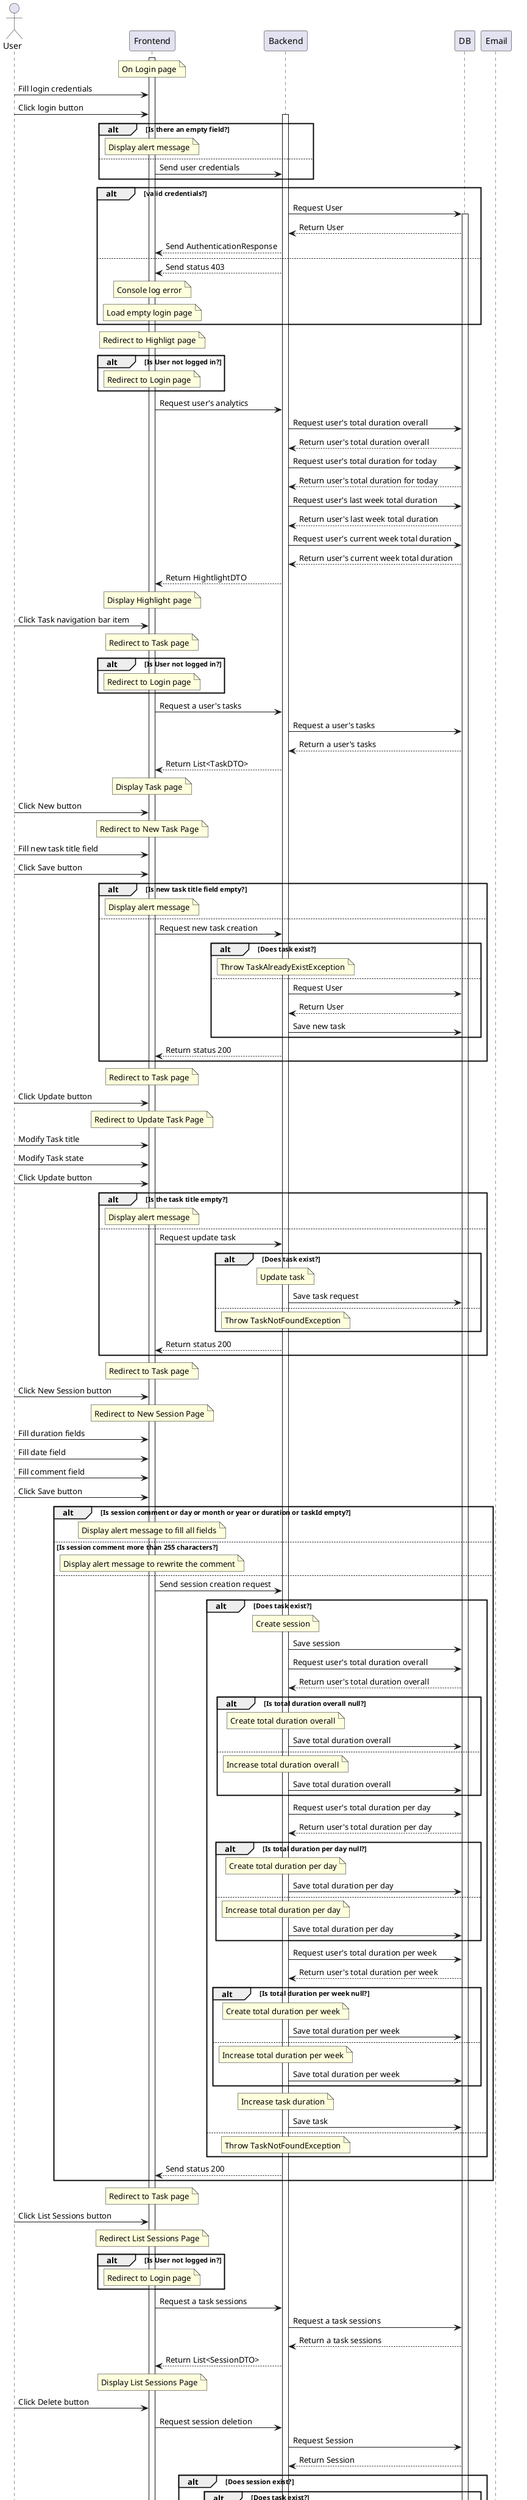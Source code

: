 @startuml
actor User
participant Frontend
activate Frontend
note over Frontend: On Login page
User -> Frontend: Fill login credentials
User -> Frontend: Click login button
alt Is there an empty field?
    note over Frontend: Display alert message
else
    activate Backend
    Frontend -> Backend: Send user credentials
end
alt valid credentials?
    Backend -> DB: Request User
    activate DB
    DB --> Backend: Return User
    Backend --> Frontend: Send AuthenticationResponse
else
    Backend --> Frontend: Send status 403
    note over Frontend: Console log error
    
    note over Frontend
    Load empty login page
    end note
end

note over Frontend: Redirect to Highligt page
alt Is User not logged in?
    note over Frontend: Redirect to Login page
end

Frontend -> Backend: Request user's analytics
Backend -> DB: Request user's total duration overall
DB --> Backend: Return user's total duration overall
Backend -> DB: Request user's total duration for today
DB --> Backend: Return user's total duration for today
Backend -> DB: Request user's last week total duration
DB --> Backend: Return user's last week total duration
Backend -> DB: Request user's current week total duration
DB --> Backend: Return user's current week total duration
Backend --> Frontend: Return HightlightDTO

note over Frontend: Display Highlight page

User -> Frontend: Click Task navigation bar item
note over Frontend: Redirect to Task page

alt Is User not logged in?
    note over Frontend: Redirect to Login page
end

Frontend -> Backend: Request a user's tasks
Backend -> DB: Request a user's tasks
DB --> Backend: Return a user's tasks
Backend --> Frontend: Return List<TaskDTO>
note over Frontend: Display Task page

User -> Frontend: Click New button
note over Frontend: Redirect to New Task Page
User -> Frontend: Fill new task title field
User -> Frontend: Click Save button

alt Is new task title field empty?
    note over Frontend: Display alert message
else
    Frontend -> Backend: Request new task creation
    alt Does task exist?
        note over Backend: Throw TaskAlreadyExistException
    else
        Backend -> DB: Request User
        DB --> Backend: Return User
        Backend -> DB: Save new task
    end
    Backend --> Frontend: Return status 200
end
note over Frontend: Redirect to Task page

User -> Frontend: Click Update button
note over Frontend: Redirect to Update Task Page
User -> Frontend: Modify Task title
User -> Frontend: Modify Task state
User -> Frontend: Click Update button
alt Is the task title empty?
    note over Frontend: Display alert message
else
    Frontend -> Backend: Request update task
    alt Does task exist?
        note over Backend: Update task
        Backend -> DB: Save task request
    else
        note over Backend: Throw TaskNotFoundException
    end
    Backend --> Frontend: Return status 200
end
note over Frontend: Redirect to Task page

User -> Frontend: Click New Session button
note over Frontend: Redirect to New Session Page
User -> Frontend: Fill duration fields
User -> Frontend: Fill date field
User -> Frontend: Fill comment field
User -> Frontend: Click Save button
alt Is session comment or day or month or year or duration or taskId empty?
    note over Frontend: Display alert message to fill all fields
else Is session comment more than 255 characters?
    note over Frontend: Display alert message to rewrite the comment
else 
    Frontend -> Backend: Send session creation request
    alt Does task exist?
        note over Backend: Create session
        Backend -> DB: Save session

        Backend -> DB: Request user's total duration overall
        Backend <-- DB: Return user's total duration overall     
        alt Is total duration overall null?
            note over Backend: Create total duration overall
            Backend -> DB: Save total duration overall
        else 
            note over Backend: Increase total duration overall
            Backend -> DB: Save total duration overall
        end

        Backend -> DB: Request user's total duration per day
        Backend <-- DB: Return user's total duration per day     
        alt Is total duration per day null?
            note over Backend: Create total duration per day
            Backend -> DB: Save total duration per day
        else 
            note over Backend: Increase total duration per day
            Backend -> DB: Save total duration per day
        end

        Backend -> DB: Request user's total duration per week
        Backend <-- DB: Return user's total duration per week     
        alt Is total duration per week null?
            note over Backend: Create total duration per week
            Backend -> DB: Save total duration per week
        else 
            note over Backend: Increase total duration per week
            Backend -> DB: Save total duration per week
        end
        
        note over Backend: Increase task duration
        Backend -> DB: Save task
    else 
        note over Backend: Throw TaskNotFoundException
    end
    Backend --> Frontend: Send status 200
end
note over Frontend: Redirect to Task page

User -> Frontend: Click List Sessions button
note over Frontend: Redirect List Sessions Page
alt Is User not logged in?
    note over Frontend: Redirect to Login page
end
Frontend -> Backend: Request a task sessions
Backend -> DB: Request a task sessions
Backend <-- DB: Return a task sessions
Backend --> Frontend: Return List<SessionDTO>
note over Frontend: Display List Sessions Page
User -> Frontend: Click Delete button
Frontend -> Backend: Request session deletion
Backend -> DB: Request Session
DB --> Backend: Return Session

alt Does session exist?
    alt Does task exist?
        Backend -> DB: Request Task
        DB --> Backend: Return Task
 
        Backend -> DB: Request User total duration overall
        DB --> Backend: Return User total duration overall
        note over Backend: Decrease total Duration overall
        Backend -> DB: Save total duration overall

        Backend -> DB: Request User total duration per day
        DB --> Backend: Return User total duration per day
        note over Backend: Decrease total Duration per day
        Backend -> DB: Save total duration per day

        note over Backend: Calculate beginning and end of week
        Backend -> DB: Request User total duration per week
        DB --> Backend: Return User total duration per week
        note over Backend: Decrease total Duration per week
        Backend -> DB: Save total duration per week

        note over Backend: Decrease task total duration
        Backend -> DB: Save task total duration 
        
    else
        note over Backend: Throw TaskNotFoundException
    end

else 
    note over Backend: Throw RuntimeException("Session does not exist"))
end

Backend --> Frontend: Send status 200
note over Frontend: Redirect to Task Page

User -> Frontend: Click navigation bar item Profile
note over Frontend: Redirect to Profile page
alt Is User not logged in?
    note over Frontend: Redirect to Login page
else

Frontend -> Backend: Request User information
Backend -> DB: Request User information
Backend <-- DB: Return User information
Backend --> Frontend: Return UserResponse
note over Frontend: Display Profile page
end

User -> Frontend: Click navigation bar item Logout
note over Frontend: Redirect to Login Page

User -> Frontend: Click Forgot your password link
note over Frontend: Redirect to Forgot your password page
User -> Frontend: Fill email field
User -> Frontend: Click Send reset link button
alt Is email field empty?
    note over Frontend: Display alert message to fill form
else
    Frontend -> Backend: Send forgot password request
    Backend -> DB: Request User
    DB -> Backend: Return User
    
    alt Does User exist?
        note over Backend: Generate reset token
        Backend -> DB: Save reset token
        note over Backend: Create email
        Backend -> Email: Send email
        activate Email
        Backend --> Frontend: Return status 200
    else 
        note over Backend: Throw UserNotFoundException
    end
    note over Frontend: Display alert message to check email
end
User -> Email: Click reset link
deactivate Email
note over Frontend: Redirect to Reset Password Page
User -> Frontend: Fill password field
User -> Frontend: Fill confirm password field
User -> Frontend: Click Reset button
alt Is password or confirm password empty?
    note over Frontend: Display alert message to fill all fields
else Is password different from confirm password?
    note over Frontend: Display alert message password do not match
else 
    Frontend -> Backend: Send reset password request
    Backend -> DB: Request reset password token
    Backend <-- DB: Return reset password token
    
    alt Does password token exist?
        alt Has the token expired?
            note over Backend:Throw RuntimeException("Token has expired")
        else
            Backend -> DB: Request User
            DB -> Backend: Return User
            
            alt Does User exist?
                note over Backend: Update Password
                Backend -> DB: Delete token request
                Backend --> Frontend: Send 200 status
            else
                note over Backend: Throw UserNotFoundException 
            end 
        end 
    else
        note over Backend: Throw RuntimeException("Token not found")
    end
end

note over Frontend: On Login Page
User -> Frontend: Click Sign up link
note over Frontend: Redirect to Sign Up page
User -> Frontend: Fill form fields
User -> Frontend: Click Save button
alt Is any field empty?
    note over Frontend: Display alert message to fill all form fields
else Is email invalid?
    note over Frontend: Display alert message to enter a valid email
else Is password and confirm password different?
    note over Frontend: Display alert message that passwords do not match
else
    Frontend -> Backend: Send register user request
    
    alt Does user exist?
        note over Backend: Throw UserAlreadyExistException
    else
        note over Backend: Create User
        Backend -> DB: Save User
        Backend --> Frontend: Send 200 status
    end 
end
deactivate Backend
deactivate Backend
deactivate Frontend
@enduml